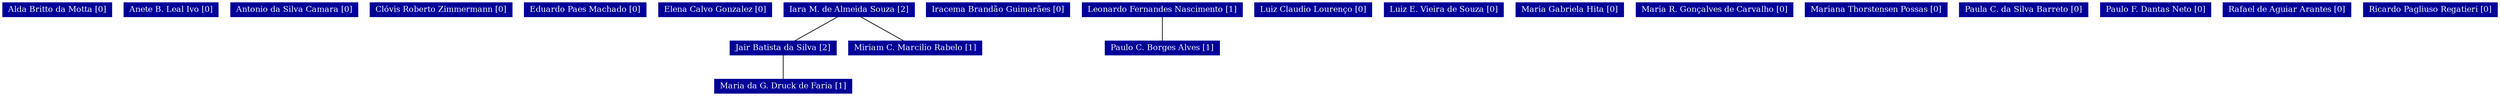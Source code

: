 strict graph grafo1 {
	graph [bb="0,0,3062.5,135",
		id=grafo1,
		overlap=False
	];
	node [fontsize=12,
		label="\N",
		shape=rectangle,
		style=filled
	];
	0	 [URL="membro-0837207761621512.html",
		color="#000099",
		fontcolor="#FFFFFF",
		height=0.29167,
		label="Alda Britto da Motta [0]",
		pos="65.5,124.5",
		width=1.8194];
	1	 [URL="membro-9638917902863360.html",
		color="#000099",
		fontcolor="#FFFFFF",
		height=0.29167,
		label="Anete B. Leal Ivo [0]",
		pos="208.5,124.5",
		width=1.6528];
	2	 [URL="membro-4868229187967997.html",
		color="#000099",
		fontcolor="#FFFFFF",
		height=0.29167,
		label="Antonio da Silva Camara [0]",
		pos="362.5,124.5",
		width=2.125];
	3	 [URL="membro-7132903863839824.html",
		color="#000099",
		fontcolor="#FFFFFF",
		height=0.29167,
		label="Clóvis Roberto Zimmermann [0]",
		pos="543.5,124.5",
		width=2.3889];
	4	 [URL="membro-4562414974669904.html",
		color="#000099",
		fontcolor="#FFFFFF",
		height=0.29167,
		label="Eduardo Paes Machado [0]",
		pos="720.5,124.5",
		width=2.0278];
	5	 [URL="membro-3054522975273668.html",
		color="#000099",
		fontcolor="#FFFFFF",
		height=0.29167,
		label="Elena Calvo Gonzalez [0]",
		pos="881.5,124.5",
		width=1.9444];
	6	 [URL="membro-1266626414413147.html",
		color="#000099",
		fontcolor="#FFFFFF",
		height=0.29167,
		label="Iara M. de Almeida Souza [2]",
		pos="1048.5,124.5",
		width=2.1944];
	8	 [URL="membro-7967150503062793.html",
		color="#000099",
		fontcolor="#FFFFFF",
		height=0.29167,
		label="Jair Batista da Silva [2]",
		pos="967.5,67.5",
		width=1.75];
	6 -- 8	 [pos="1033.3,113.78 1018.8,103.59 997.13,88.348 982.67,78.173"];
	16	 [URL="membro-7239267596119717.html",
		color="#000099",
		fontcolor="#FFFFFF",
		height=0.29167,
		label="Miriam C. Marcilio Rabelo [1]",
		pos="1129.5,67.5",
		width=2.2361];
	6 -- 16	 [pos="1063.7,113.78 1078.2,103.59 1099.9,88.348 1114.3,78.173"];
	12	 [URL="membro-2748515666391074.html",
		color="#000099",
		fontcolor="#FFFFFF",
		height=0.29167,
		label="Maria da G. Druck de Faria [1]",
		pos="967.5,10.5",
		width=2.2778];
	8 -- 12	 [pos="967.5,56.779 967.5,46.588 967.5,31.348 967.5,21.173"];
	7	 [URL="membro-3737268490470316.html",
		color="#000099",
		fontcolor="#FFFFFF",
		height=0.29167,
		label="Iracema Brandão Guimarães [0]",
		pos="1229.5,124.5",
		width=2.3333];
	9	 [URL="membro-7141811368487014.html",
		color="#000099",
		fontcolor="#FFFFFF",
		height=0.29167,
		label="Leonardo Fernandes Nascimento [1]",
		pos="1426.5,124.5",
		width=2.6389];
	18	 [URL="membro-4053383742253379.html",
		color="#000099",
		fontcolor="#FFFFFF",
		height=0.29167,
		label="Paulo C. Borges Alves [1]",
		pos="1426.5,67.5",
		width=1.9722];
	9 -- 18	 [pos="1426.5,113.78 1426.5,103.59 1426.5,88.348 1426.5,78.173"];
	10	 [URL="membro-9249653080596163.html",
		color="#000099",
		fontcolor="#FFFFFF",
		height=0.29167,
		label="Luiz Claudio Lourenço [0]",
		pos="1611.5,124.5",
		width=2];
	11	 [URL="membro-3127018651955270.html",
		color="#000099",
		fontcolor="#FFFFFF",
		height=0.29167,
		label="Luiz E. Vieira de Souza [0]",
		pos="1775.5,124.5",
		width=2.0417];
	13	 [URL="membro-2408407341179334.html",
		color="#000099",
		fontcolor="#FFFFFF",
		height=0.29167,
		label="Maria Gabriela Hita [0]",
		pos="1931.5,124.5",
		width=1.7778];
	14	 [URL="membro-1298757533709756.html",
		color="#000099",
		fontcolor="#FFFFFF",
		height=0.29167,
		label="Maria R. Gonçalves de Carvalho [0]",
		pos="2108.5,124.5",
		width=2.625];
	15	 [URL="membro-7470966694138044.html",
		color="#000099",
		fontcolor="#FFFFFF",
		height=0.29167,
		label="Mariana Thorstensen Possas [0]",
		pos="2304.5,124.5",
		width=2.3194];
	17	 [URL="membro-3865670491591815.html",
		color="#000099",
		fontcolor="#FFFFFF",
		height=0.29167,
		label="Paula C. da Silva Barreto [0]",
		pos="2482.5,124.5",
		width=2.125];
	19	 [URL="membro-5464609877208121.html",
		color="#000099",
		fontcolor="#FFFFFF",
		height=0.29167,
		label="Paulo F. Dantas Neto [0]",
		pos="2644.5,124.5",
		width=1.875];
	20	 [URL="membro-9187555671886787.html",
		color="#000099",
		fontcolor="#FFFFFF",
		height=0.29167,
		label="Rafael de Aguiar Arantes [0]",
		pos="2807.5,124.5",
		width=2.1389];
	21	 [URL="membro-3077741187299322.html",
		color="#000099",
		fontcolor="#FFFFFF",
		height=0.29167,
		label="Ricardo Pagliuso Regatieri [0]",
		pos="2982.5,124.5",
		width=2.2222];
}
